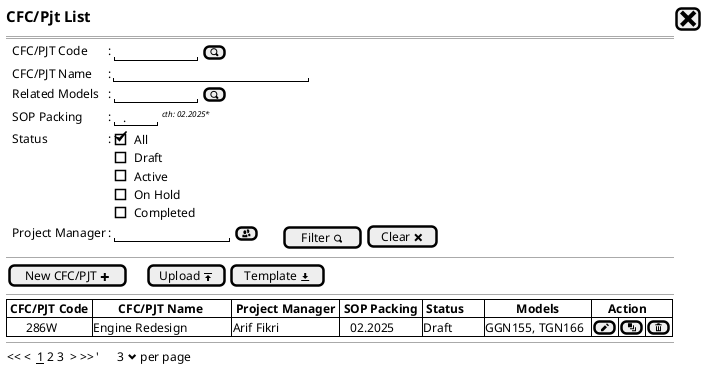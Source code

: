 @startsalt
{
  <size:15><b>CFC/Pjt List|[<size:25><&x>]|*
  ==
  {
    .|CFC/PJT Code      |: {|"          "|[<&magnifying-glass>]|}*
    .|CFC/PJT Name      |: |"                        "|*    
    .|Related Models    |: {|"          "| [<&magnifying-glass>]|}*
    .|SOP Packing        |: {"  .  "| | <size:8><i>cth: 02.2025* }
    .|Status |:|    
    {
      [X] All
      [] Draft
      [] Active
      [] On Hold
      [] Completed
    }|*
    .|Project Manager |: {|"              "|[<&people>]|.|.|.|.||[Filter <&magnifying-glass>]}|[Clear <&x>]
  }
  --
  {
  [New CFC/PJT <&plus>]|.|.|.|[Upload <&data-transfer-upload>]| [Template <&data-transfer-download>]|*
  }
  --
  {#
    | <b>CFC/PJT Code |        <b>CFC/PJT Name         | <b>Project Manager | <b>SOP Packing | <b>Status      |          <b>Models          |<b>     Action      |*|*|*
    |       286W      | Engine Redesign                | Arif Fikri         |    02.2025     | Draft          | GGN155, TGN166              |[<&pencil>]|[<&layers>]|[<&trash>]|*
  }
  --
  {
  << <  __1__ 2 3  > >>  |'      3 <&chevron-bottom> per page |*
  }
}
@endsalt
